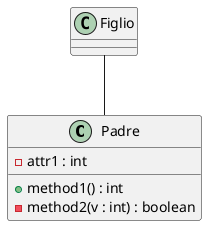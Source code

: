 @startuml
class Padre {
- attr1 : int
+ method1() : int
- method2(v : int) : boolean
}

class Figlio{}


Figlio -- Padre


@enduml